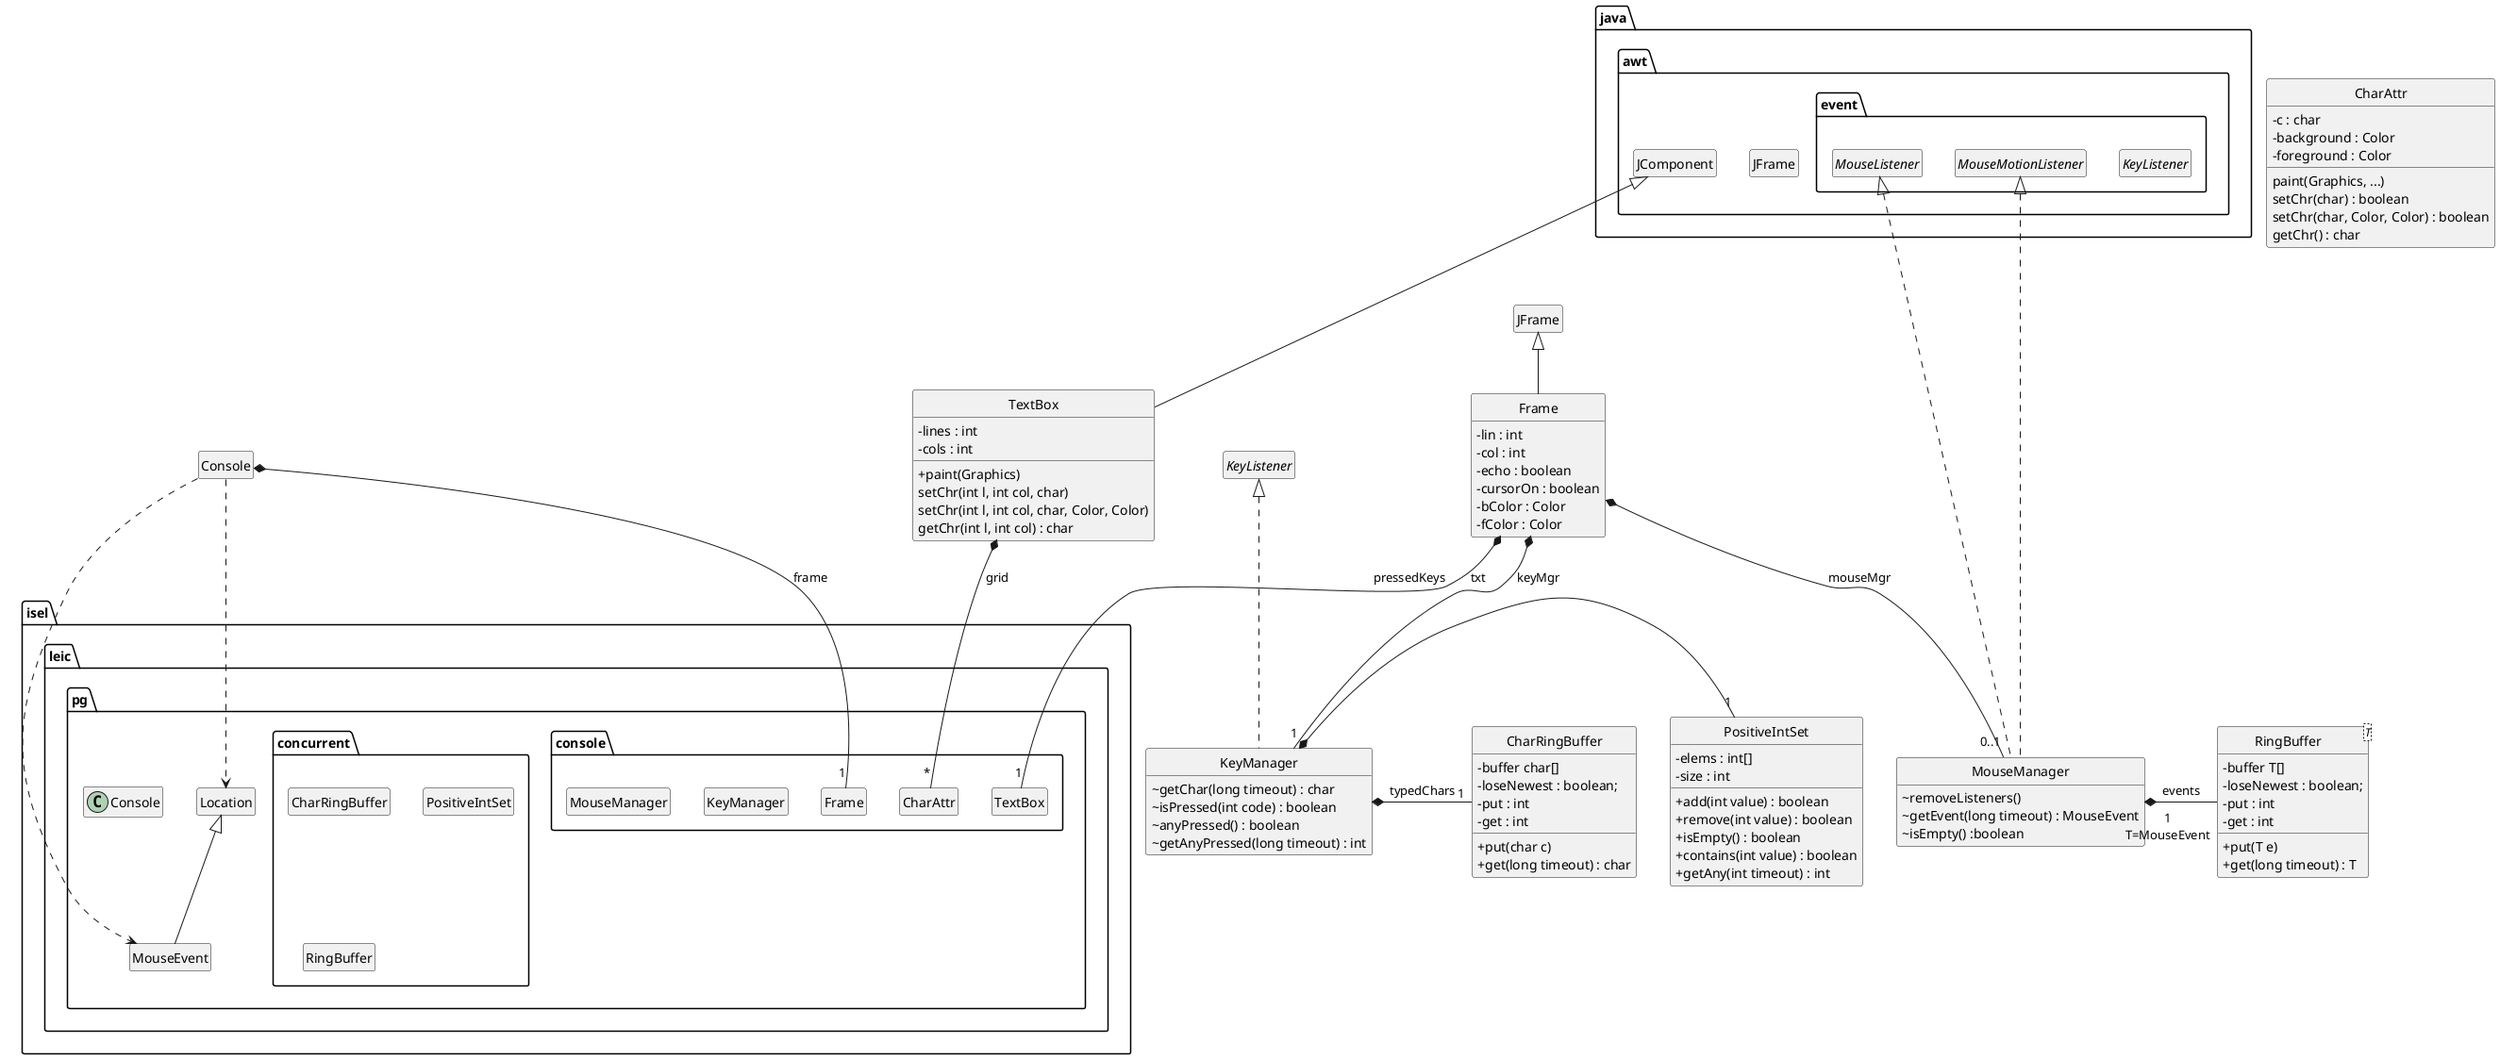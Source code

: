 @startuml

hide circle
skinparam classAttributeIconSize 0
hide empty methods
hide empty fields

package java.awt {
  class JFrame
  class JComponent
  package event {
    interface KeyListener
    interface MouseListener
    interface MouseMotionListener
  }
}

package isel.leic.pg {
  class Console
  class MouseEvent extends Location

  package console {
    class Frame
    class TextBox
    class CharAttr
    class KeyManager
    class MouseManager
  }
  package concurrent {
    class CharRingBuffer
    class PositiveIntSet
    class RingBuffer
  }
}

show Console circle
class Console << (C,cyan) >>
Console *-- "1" Frame : frame
Console .> Location
Console ..> MouseEvent

class Frame extends JFrame {
	- lin : int
	- col : int
	- echo : boolean
	- cursorOn : boolean
	- bColor : Color
	- fColor : Color
}
Frame *- "1" TextBox :txt

class TextBox {
	- lines : int
	- cols : int
	+ paint(Graphics)
	setChr(int l, int col, char)
	setChr(int l, int col, char, Color, Color)
	getChr(int l, int col) : char
}
JComponent <|--- TextBox
TextBox *-- "*" CharAttr : grid

class CharAttr {
  - c : char
  - background : Color
  - foreground : Color
  paint(Graphics, ...)
  setChr(char) : boolean
  setChr(char, Color, Color) : boolean
  getChr() : char
}

class MouseManager {
    ~removeListeners()
    ~getEvent(long timeout) : MouseEvent
    ~isEmpty() :boolean

}
Frame *-- "0..1" MouseManager :mouseMgr
MouseListener <|.... MouseManager
MouseMotionListener <|.... MouseManager

class KeyManager implements KeyListener {
    ~getChar(long timeout) : char
    ~isPressed(int code) : boolean
    ~anyPressed() : boolean
    ~getAnyPressed(long timeout) : int
}
Frame *-- "1" KeyManager :keyMgr

class CharRingBuffer {
    - buffer char[]
    - loseNewest : boolean;
    - put : int
    - get : int
    + put(char c)
    + get(long timeout) : char
}

class PositiveIntSet {
    - elems : int[]
    - size : int

    + add(int value) : boolean
    + remove(int value) : boolean
    + isEmpty() : boolean
    + contains(int value) : boolean
    + getAny(int timeout) : int
}

class RingBuffer<T> {
    - buffer T[]
    - loseNewest : boolean;
    - put : int
    - get : int
    + put(T e)
    + get(long timeout) : T
}

MouseManager *- "1\nT=MouseEvent" RingBuffer : events
KeyManager *- "1" CharRingBuffer : typedChars
KeyManager *- "1" PositiveIntSet : pressedKeys

@enduml